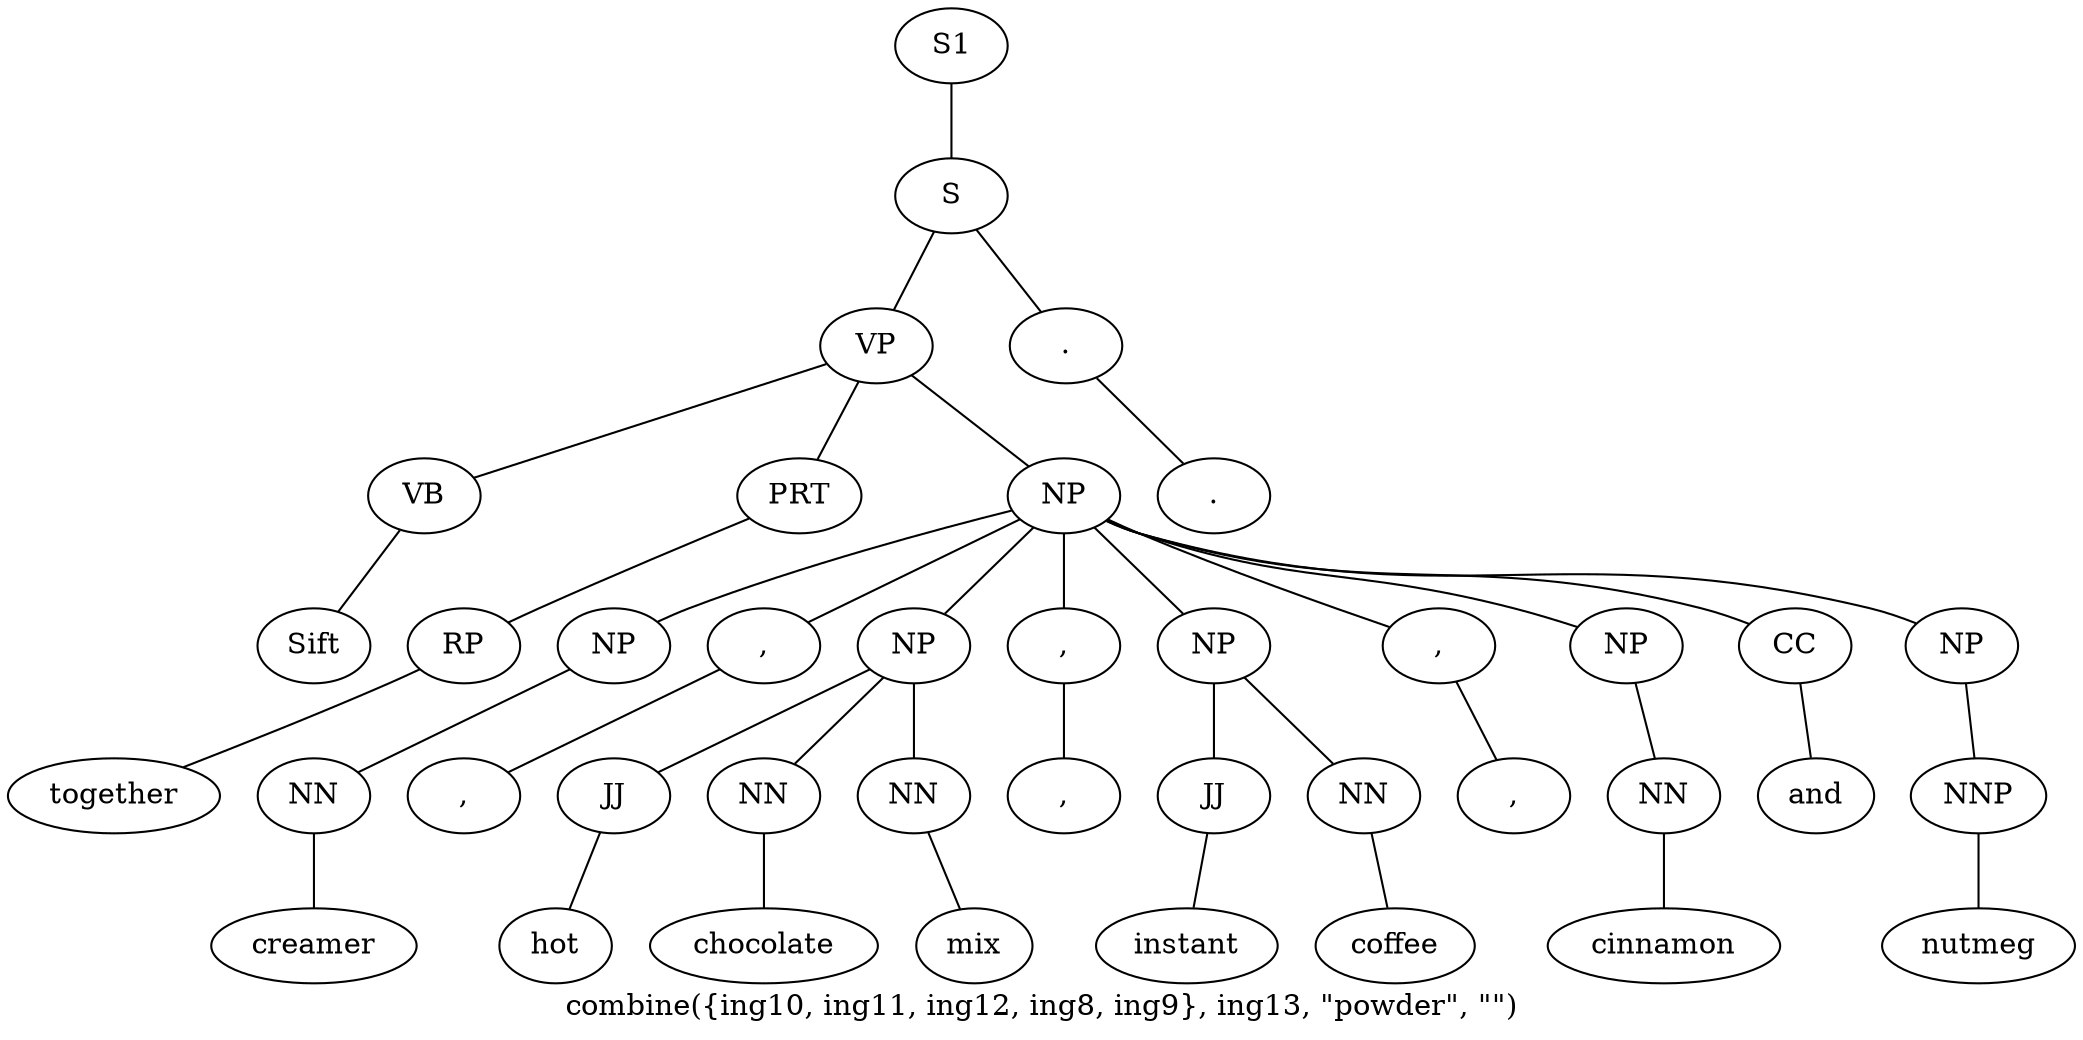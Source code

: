 graph SyntaxGraph {
	label = "combine({ing10, ing11, ing12, ing8, ing9}, ing13, \"powder\", \"\")";
	Node0 [label="S1"];
	Node1 [label="S"];
	Node2 [label="VP"];
	Node3 [label="VB"];
	Node4 [label="Sift"];
	Node5 [label="PRT"];
	Node6 [label="RP"];
	Node7 [label="together"];
	Node8 [label="NP"];
	Node9 [label="NP"];
	Node10 [label="NN"];
	Node11 [label="creamer"];
	Node12 [label=","];
	Node13 [label=","];
	Node14 [label="NP"];
	Node15 [label="JJ"];
	Node16 [label="hot"];
	Node17 [label="NN"];
	Node18 [label="chocolate"];
	Node19 [label="NN"];
	Node20 [label="mix"];
	Node21 [label=","];
	Node22 [label=","];
	Node23 [label="NP"];
	Node24 [label="JJ"];
	Node25 [label="instant"];
	Node26 [label="NN"];
	Node27 [label="coffee"];
	Node28 [label=","];
	Node29 [label=","];
	Node30 [label="NP"];
	Node31 [label="NN"];
	Node32 [label="cinnamon"];
	Node33 [label="CC"];
	Node34 [label="and"];
	Node35 [label="NP"];
	Node36 [label="NNP"];
	Node37 [label="nutmeg"];
	Node38 [label="."];
	Node39 [label="."];

	Node0 -- Node1;
	Node1 -- Node2;
	Node1 -- Node38;
	Node2 -- Node3;
	Node2 -- Node5;
	Node2 -- Node8;
	Node3 -- Node4;
	Node5 -- Node6;
	Node6 -- Node7;
	Node8 -- Node9;
	Node8 -- Node12;
	Node8 -- Node14;
	Node8 -- Node21;
	Node8 -- Node23;
	Node8 -- Node28;
	Node8 -- Node30;
	Node8 -- Node33;
	Node8 -- Node35;
	Node9 -- Node10;
	Node10 -- Node11;
	Node12 -- Node13;
	Node14 -- Node15;
	Node14 -- Node17;
	Node14 -- Node19;
	Node15 -- Node16;
	Node17 -- Node18;
	Node19 -- Node20;
	Node21 -- Node22;
	Node23 -- Node24;
	Node23 -- Node26;
	Node24 -- Node25;
	Node26 -- Node27;
	Node28 -- Node29;
	Node30 -- Node31;
	Node31 -- Node32;
	Node33 -- Node34;
	Node35 -- Node36;
	Node36 -- Node37;
	Node38 -- Node39;
}